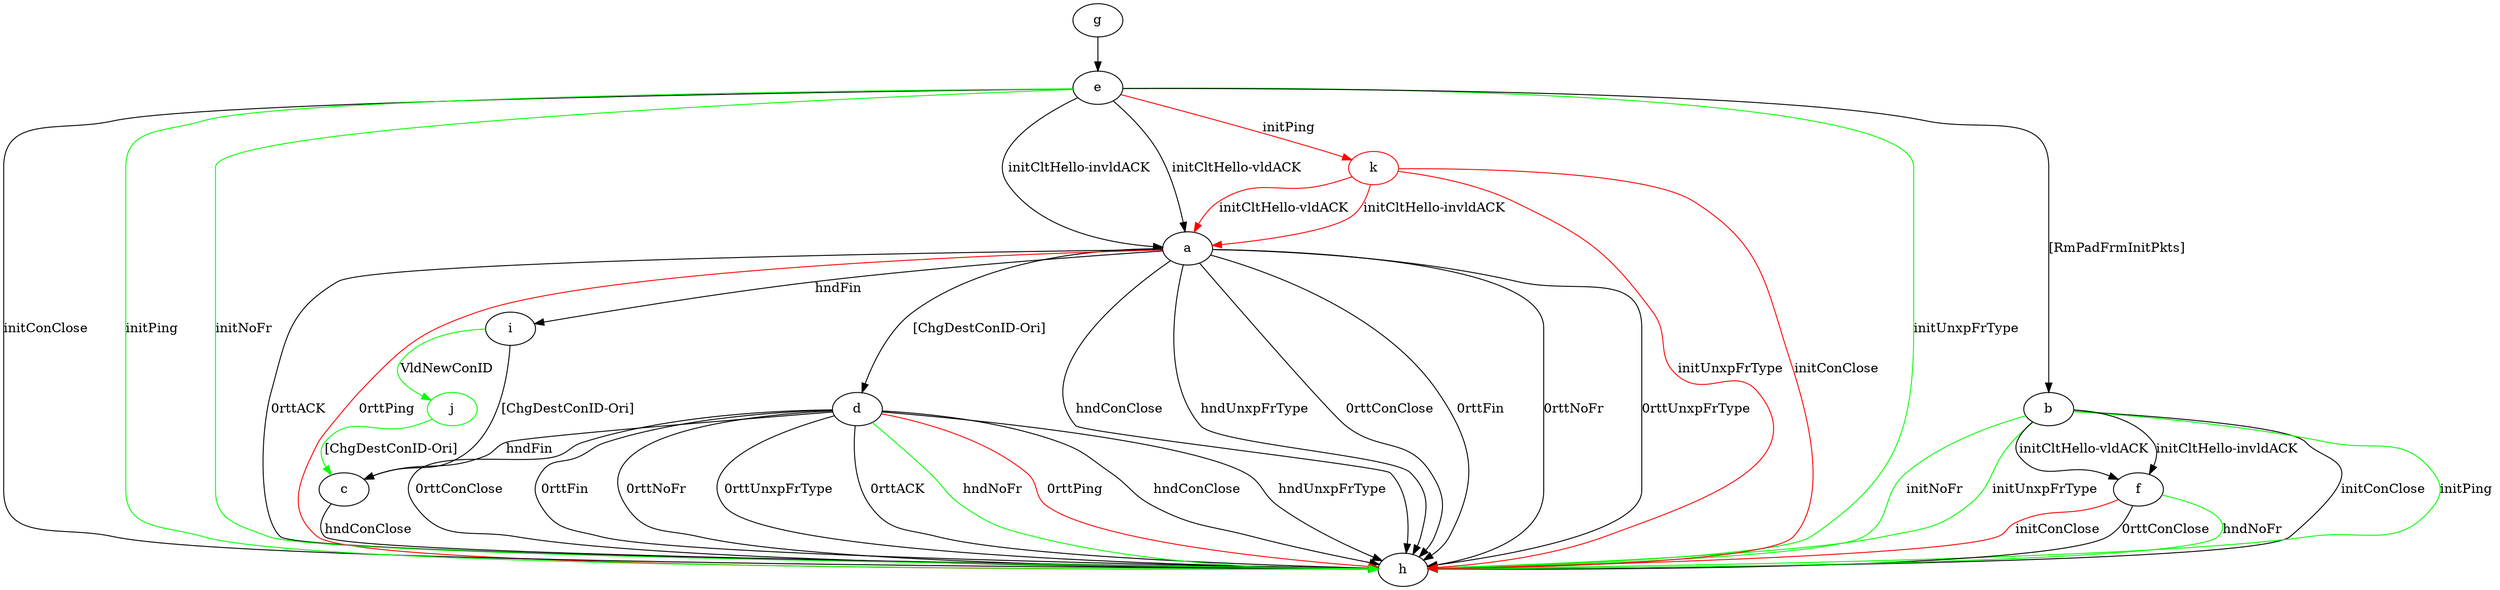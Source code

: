 digraph "" {
	a -> d	[key=0,
		label="[ChgDestConID-Ori] "];
	a -> h	[key=0,
		label="hndConClose "];
	a -> h	[key=1,
		label="hndUnxpFrType "];
	a -> h	[key=2,
		label="0rttConClose "];
	a -> h	[key=3,
		label="0rttFin "];
	a -> h	[key=4,
		label="0rttNoFr "];
	a -> h	[key=5,
		label="0rttUnxpFrType "];
	a -> h	[key=6,
		label="0rttACK "];
	a -> h	[key=7,
		color=red,
		label="0rttPing "];
	a -> i	[key=0,
		label="hndFin "];
	b -> f	[key=0,
		label="initCltHello-vldACK "];
	b -> f	[key=1,
		label="initCltHello-invldACK "];
	b -> h	[key=0,
		label="initConClose "];
	b -> h	[key=1,
		color=green,
		label="initPing "];
	b -> h	[key=2,
		color=green,
		label="initNoFr "];
	b -> h	[key=3,
		color=green,
		label="initUnxpFrType "];
	c -> h	[key=0,
		label="hndConClose "];
	d -> c	[key=0,
		label="hndFin "];
	d -> h	[key=0,
		label="hndConClose "];
	d -> h	[key=1,
		label="hndUnxpFrType "];
	d -> h	[key=2,
		label="0rttConClose "];
	d -> h	[key=3,
		label="0rttFin "];
	d -> h	[key=4,
		label="0rttNoFr "];
	d -> h	[key=5,
		label="0rttUnxpFrType "];
	d -> h	[key=6,
		label="0rttACK "];
	d -> h	[key=7,
		color=green,
		label="hndNoFr "];
	d -> h	[key=8,
		color=red,
		label="0rttPing "];
	e -> a	[key=0,
		label="initCltHello-vldACK "];
	e -> a	[key=1,
		label="initCltHello-invldACK "];
	e -> b	[key=0,
		label="[RmPadFrmInitPkts] "];
	e -> h	[key=0,
		label="initConClose "];
	e -> h	[key=1,
		color=green,
		label="initPing "];
	e -> h	[key=2,
		color=green,
		label="initNoFr "];
	e -> h	[key=3,
		color=green,
		label="initUnxpFrType "];
	k	[color=red];
	e -> k	[key=0,
		color=red,
		label="initPing "];
	f -> h	[key=0,
		label="0rttConClose "];
	f -> h	[key=1,
		color=green,
		label="hndNoFr "];
	f -> h	[key=2,
		color=red,
		label="initConClose "];
	g -> e	[key=0];
	i -> c	[key=0,
		label="[ChgDestConID-Ori] "];
	j	[color=green];
	i -> j	[key=0,
		color=green,
		label="VldNewConID "];
	j -> c	[key=0,
		color=green,
		label="[ChgDestConID-Ori] "];
	k -> a	[key=0,
		color=red,
		label="initCltHello-vldACK "];
	k -> a	[key=1,
		color=red,
		label="initCltHello-invldACK "];
	k -> h	[key=0,
		color=red,
		label="initConClose "];
	k -> h	[key=1,
		color=red,
		label="initUnxpFrType "];
}
